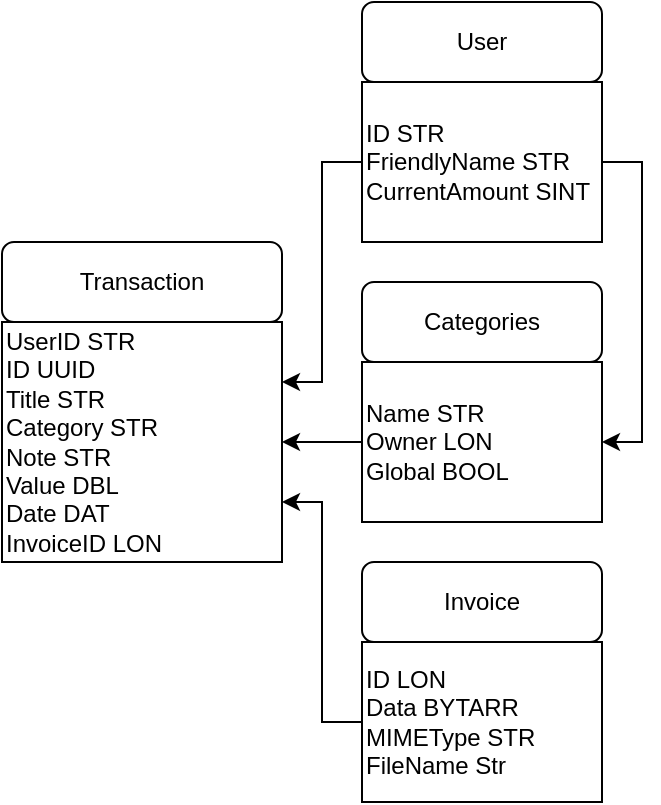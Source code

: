 <mxfile version="15.4.0" type="device"><diagram name="Page-1" id="efa7a0a1-bf9b-a30e-e6df-94a7791c09e9"><mxGraphModel dx="1532" dy="403" grid="1" gridSize="10" guides="1" tooltips="1" connect="1" arrows="1" fold="1" page="1" pageScale="1" pageWidth="826" pageHeight="1169" background="none" math="0" shadow="0"><root><mxCell id="0"/><mxCell id="1" parent="0"/><mxCell id="Rkby0DS9EQlNtQzFKZZo-123" value="" style="group" parent="1" vertex="1" connectable="0"><mxGeometry x="-610" y="40" width="120" height="120" as="geometry"/></mxCell><mxCell id="Rkby0DS9EQlNtQzFKZZo-121" value="&lt;span&gt;ID STR&lt;/span&gt;&lt;br&gt;&lt;span&gt;FriendlyName STR&lt;br&gt;CurrentAmount SINT&lt;br&gt;&lt;/span&gt;" style="rounded=0;whiteSpace=wrap;html=1;strokeColor=default;align=left;" parent="Rkby0DS9EQlNtQzFKZZo-123" vertex="1"><mxGeometry y="40" width="120" height="80" as="geometry"/></mxCell><mxCell id="Rkby0DS9EQlNtQzFKZZo-122" value="User" style="rounded=1;whiteSpace=wrap;html=1;strokeColor=default;" parent="Rkby0DS9EQlNtQzFKZZo-123" vertex="1"><mxGeometry width="120" height="40" as="geometry"/></mxCell><mxCell id="Rkby0DS9EQlNtQzFKZZo-128" value="" style="group" parent="1" vertex="1" connectable="0"><mxGeometry x="-790" y="160" width="140" height="160" as="geometry"/></mxCell><mxCell id="Rkby0DS9EQlNtQzFKZZo-129" value="&lt;span&gt;UserID STR&lt;br&gt;ID UUID&lt;br&gt;Title STR&lt;/span&gt;&lt;br&gt;&lt;span&gt;Category STR&lt;br&gt;Note STR&lt;/span&gt;&lt;br&gt;&lt;span&gt;Value DBL&lt;/span&gt;&lt;span&gt;&lt;br&gt;Date DAT&lt;br&gt;InvoiceID LON&amp;nbsp;&lt;br&gt;&lt;/span&gt;" style="rounded=0;whiteSpace=wrap;html=1;strokeColor=default;align=left;" parent="Rkby0DS9EQlNtQzFKZZo-128" vertex="1"><mxGeometry y="40" width="140" height="120" as="geometry"/></mxCell><mxCell id="Rkby0DS9EQlNtQzFKZZo-130" value="Transaction" style="rounded=1;whiteSpace=wrap;html=1;strokeColor=default;" parent="Rkby0DS9EQlNtQzFKZZo-128" vertex="1"><mxGeometry width="140" height="40" as="geometry"/></mxCell><mxCell id="Rkby0DS9EQlNtQzFKZZo-145" value="" style="group" parent="1" vertex="1" connectable="0"><mxGeometry x="-610" y="320" width="120" height="120" as="geometry"/></mxCell><mxCell id="Rkby0DS9EQlNtQzFKZZo-146" value="&lt;span&gt;ID LON&lt;br&gt;Data BYTARR&lt;br&gt;MIMEType STR&lt;br&gt;FileName Str&lt;br&gt;&lt;/span&gt;" style="rounded=0;whiteSpace=wrap;html=1;strokeColor=default;align=left;" parent="Rkby0DS9EQlNtQzFKZZo-145" vertex="1"><mxGeometry y="40" width="120" height="80" as="geometry"/></mxCell><mxCell id="Rkby0DS9EQlNtQzFKZZo-147" value="Invoice" style="rounded=1;whiteSpace=wrap;html=1;strokeColor=default;" parent="Rkby0DS9EQlNtQzFKZZo-145" vertex="1"><mxGeometry width="120" height="40" as="geometry"/></mxCell><mxCell id="Rkby0DS9EQlNtQzFKZZo-149" style="edgeStyle=orthogonalEdgeStyle;rounded=0;orthogonalLoop=1;jettySize=auto;html=1;exitX=0;exitY=0.5;exitDx=0;exitDy=0;entryX=1;entryY=0.75;entryDx=0;entryDy=0;" parent="1" source="Rkby0DS9EQlNtQzFKZZo-146" target="Rkby0DS9EQlNtQzFKZZo-129" edge="1"><mxGeometry relative="1" as="geometry"/></mxCell><mxCell id="7NRdeSxzyK2IlGGIXXlR-1" value="" style="group" vertex="1" connectable="0" parent="1"><mxGeometry x="-610" y="180" width="120" height="120" as="geometry"/></mxCell><mxCell id="7NRdeSxzyK2IlGGIXXlR-2" value="&lt;span&gt;Name STR&lt;br&gt;Owner LON&lt;br&gt;Global BOOL&lt;br&gt;&lt;/span&gt;" style="rounded=0;whiteSpace=wrap;html=1;strokeColor=default;align=left;" vertex="1" parent="7NRdeSxzyK2IlGGIXXlR-1"><mxGeometry y="40" width="120" height="80" as="geometry"/></mxCell><mxCell id="7NRdeSxzyK2IlGGIXXlR-3" value="Categories" style="rounded=1;whiteSpace=wrap;html=1;strokeColor=default;" vertex="1" parent="7NRdeSxzyK2IlGGIXXlR-1"><mxGeometry width="120" height="40" as="geometry"/></mxCell><mxCell id="7NRdeSxzyK2IlGGIXXlR-4" style="edgeStyle=orthogonalEdgeStyle;rounded=0;orthogonalLoop=1;jettySize=auto;html=1;exitX=0;exitY=0.5;exitDx=0;exitDy=0;entryX=1;entryY=0.5;entryDx=0;entryDy=0;" edge="1" parent="1" source="7NRdeSxzyK2IlGGIXXlR-2" target="Rkby0DS9EQlNtQzFKZZo-129"><mxGeometry relative="1" as="geometry"/></mxCell><mxCell id="7NRdeSxzyK2IlGGIXXlR-5" style="edgeStyle=orthogonalEdgeStyle;rounded=0;orthogonalLoop=1;jettySize=auto;html=1;exitX=0;exitY=0.5;exitDx=0;exitDy=0;entryX=1;entryY=0.25;entryDx=0;entryDy=0;" edge="1" parent="1" source="Rkby0DS9EQlNtQzFKZZo-121" target="Rkby0DS9EQlNtQzFKZZo-129"><mxGeometry relative="1" as="geometry"/></mxCell><mxCell id="7NRdeSxzyK2IlGGIXXlR-7" style="edgeStyle=orthogonalEdgeStyle;rounded=0;orthogonalLoop=1;jettySize=auto;html=1;exitX=1;exitY=0.5;exitDx=0;exitDy=0;entryX=1;entryY=0.5;entryDx=0;entryDy=0;" edge="1" parent="1" source="Rkby0DS9EQlNtQzFKZZo-121" target="7NRdeSxzyK2IlGGIXXlR-2"><mxGeometry relative="1" as="geometry"/></mxCell></root></mxGraphModel></diagram></mxfile>